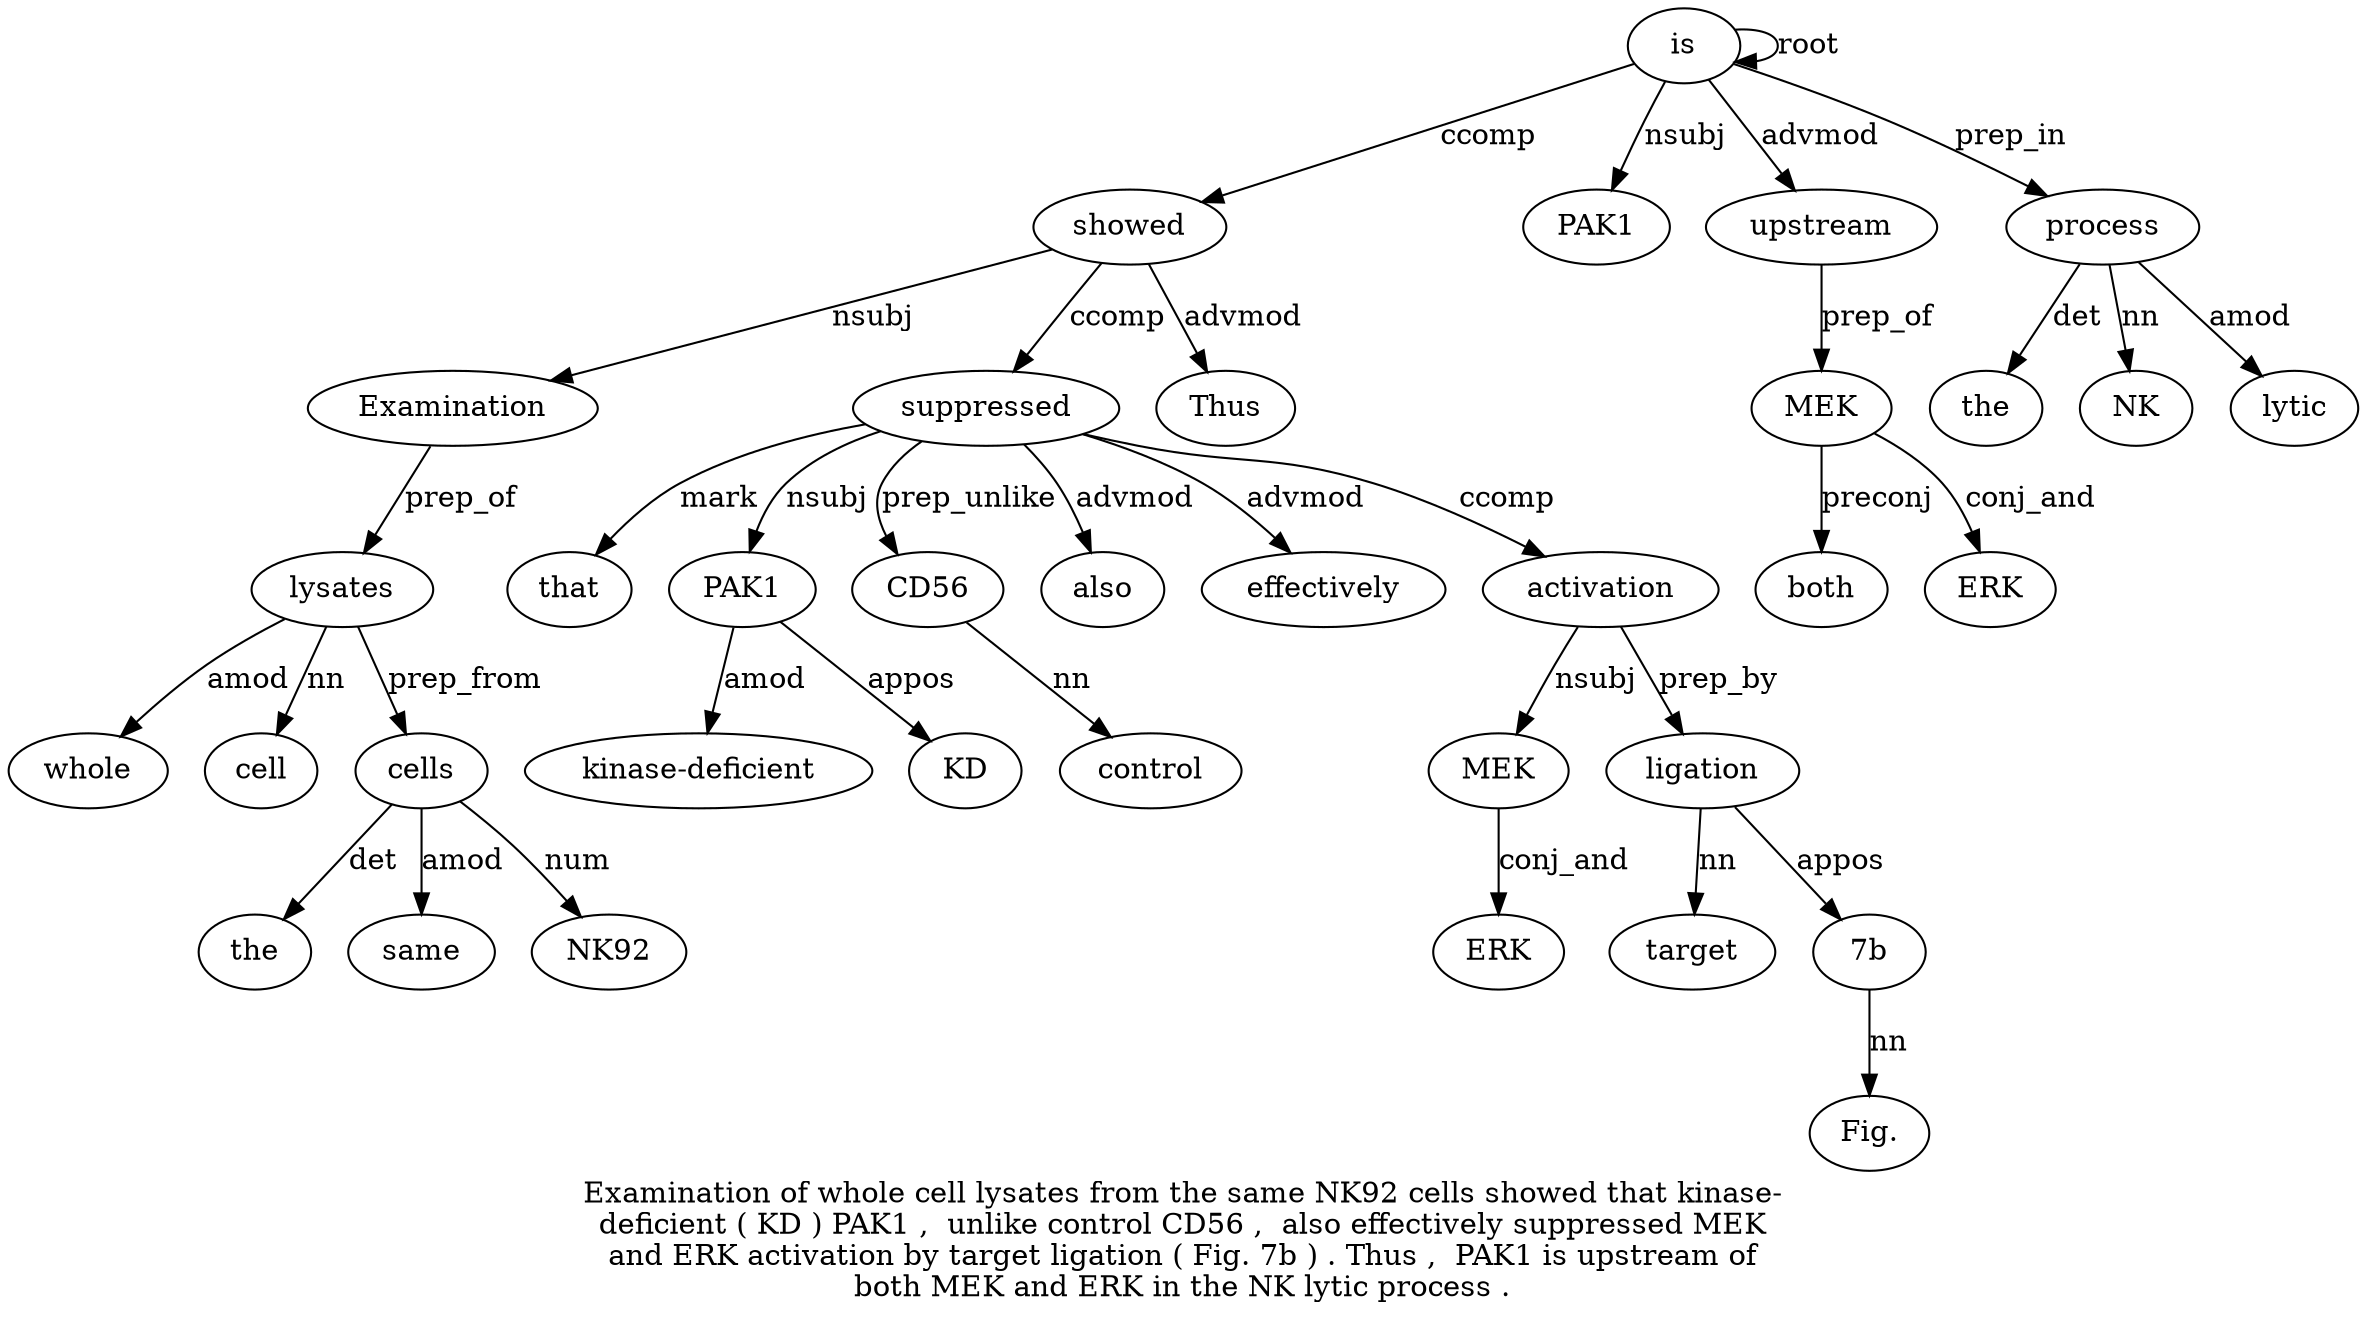 digraph "Examination of whole cell lysates from the same NK92 cells showed that kinase-deficient ( KD ) PAK1 ,  unlike control CD56 ,  also effectively suppressed MEK and ERK activation by target ligation ( Fig. 7b ) . Thus ,  PAK1 is upstream of both MEK and ERK in the NK lytic process ." {
label="Examination of whole cell lysates from the same NK92 cells showed that kinase-
deficient ( KD ) PAK1 ,  unlike control CD56 ,  also effectively suppressed MEK
and ERK activation by target ligation ( Fig. 7b ) . Thus ,  PAK1 is upstream of
both MEK and ERK in the NK lytic process .";
showed11 [style=filled, fillcolor=white, label=showed];
Examination1 [style=filled, fillcolor=white, label=Examination];
showed11 -> Examination1  [label=nsubj];
lysates5 [style=filled, fillcolor=white, label=lysates];
whole3 [style=filled, fillcolor=white, label=whole];
lysates5 -> whole3  [label=amod];
cell4 [style=filled, fillcolor=white, label=cell];
lysates5 -> cell4  [label=nn];
Examination1 -> lysates5  [label=prep_of];
cells10 [style=filled, fillcolor=white, label=cells];
the7 [style=filled, fillcolor=white, label=the];
cells10 -> the7  [label=det];
same8 [style=filled, fillcolor=white, label=same];
cells10 -> same8  [label=amod];
NK92 [style=filled, fillcolor=white, label=NK92];
cells10 -> NK92  [label=num];
lysates5 -> cells10  [label=prep_from];
is41 [style=filled, fillcolor=white, label=is];
is41 -> showed11  [label=ccomp];
suppressed25 [style=filled, fillcolor=white, label=suppressed];
that12 [style=filled, fillcolor=white, label=that];
suppressed25 -> that12  [label=mark];
PAK117 [style=filled, fillcolor=white, label=PAK1];
"kinase-deficient13" [style=filled, fillcolor=white, label="kinase-deficient"];
PAK117 -> "kinase-deficient13"  [label=amod];
KD15 [style=filled, fillcolor=white, label=KD];
PAK117 -> KD15  [label=appos];
suppressed25 -> PAK117  [label=nsubj];
CD5621 [style=filled, fillcolor=white, label=CD56];
control20 [style=filled, fillcolor=white, label=control];
CD5621 -> control20  [label=nn];
suppressed25 -> CD5621  [label=prep_unlike];
also23 [style=filled, fillcolor=white, label=also];
suppressed25 -> also23  [label=advmod];
effectively24 [style=filled, fillcolor=white, label=effectively];
suppressed25 -> effectively24  [label=advmod];
showed11 -> suppressed25  [label=ccomp];
activation29 [style=filled, fillcolor=white, label=activation];
MEK26 [style=filled, fillcolor=white, label=MEK];
activation29 -> MEK26  [label=nsubj];
ERK28 [style=filled, fillcolor=white, label=ERK];
MEK26 -> ERK28  [label=conj_and];
suppressed25 -> activation29  [label=ccomp];
ligation32 [style=filled, fillcolor=white, label=ligation];
target31 [style=filled, fillcolor=white, label=target];
ligation32 -> target31  [label=nn];
activation29 -> ligation32  [label=prep_by];
"7b35" [style=filled, fillcolor=white, label="7b"];
"Fig.34" [style=filled, fillcolor=white, label="Fig."];
"7b35" -> "Fig.34"  [label=nn];
ligation32 -> "7b35"  [label=appos];
Thus38 [style=filled, fillcolor=white, label=Thus];
showed11 -> Thus38  [label=advmod];
PAK140 [style=filled, fillcolor=white, label=PAK1];
is41 -> PAK140  [label=nsubj];
is41 -> is41  [label=root];
upstream42 [style=filled, fillcolor=white, label=upstream];
is41 -> upstream42  [label=advmod];
MEK45 [style=filled, fillcolor=white, label=MEK];
both44 [style=filled, fillcolor=white, label=both];
MEK45 -> both44  [label=preconj];
upstream42 -> MEK45  [label=prep_of];
ERK47 [style=filled, fillcolor=white, label=ERK];
MEK45 -> ERK47  [label=conj_and];
process52 [style=filled, fillcolor=white, label=process];
the49 [style=filled, fillcolor=white, label=the];
process52 -> the49  [label=det];
NK50 [style=filled, fillcolor=white, label=NK];
process52 -> NK50  [label=nn];
lytic51 [style=filled, fillcolor=white, label=lytic];
process52 -> lytic51  [label=amod];
is41 -> process52  [label=prep_in];
}
